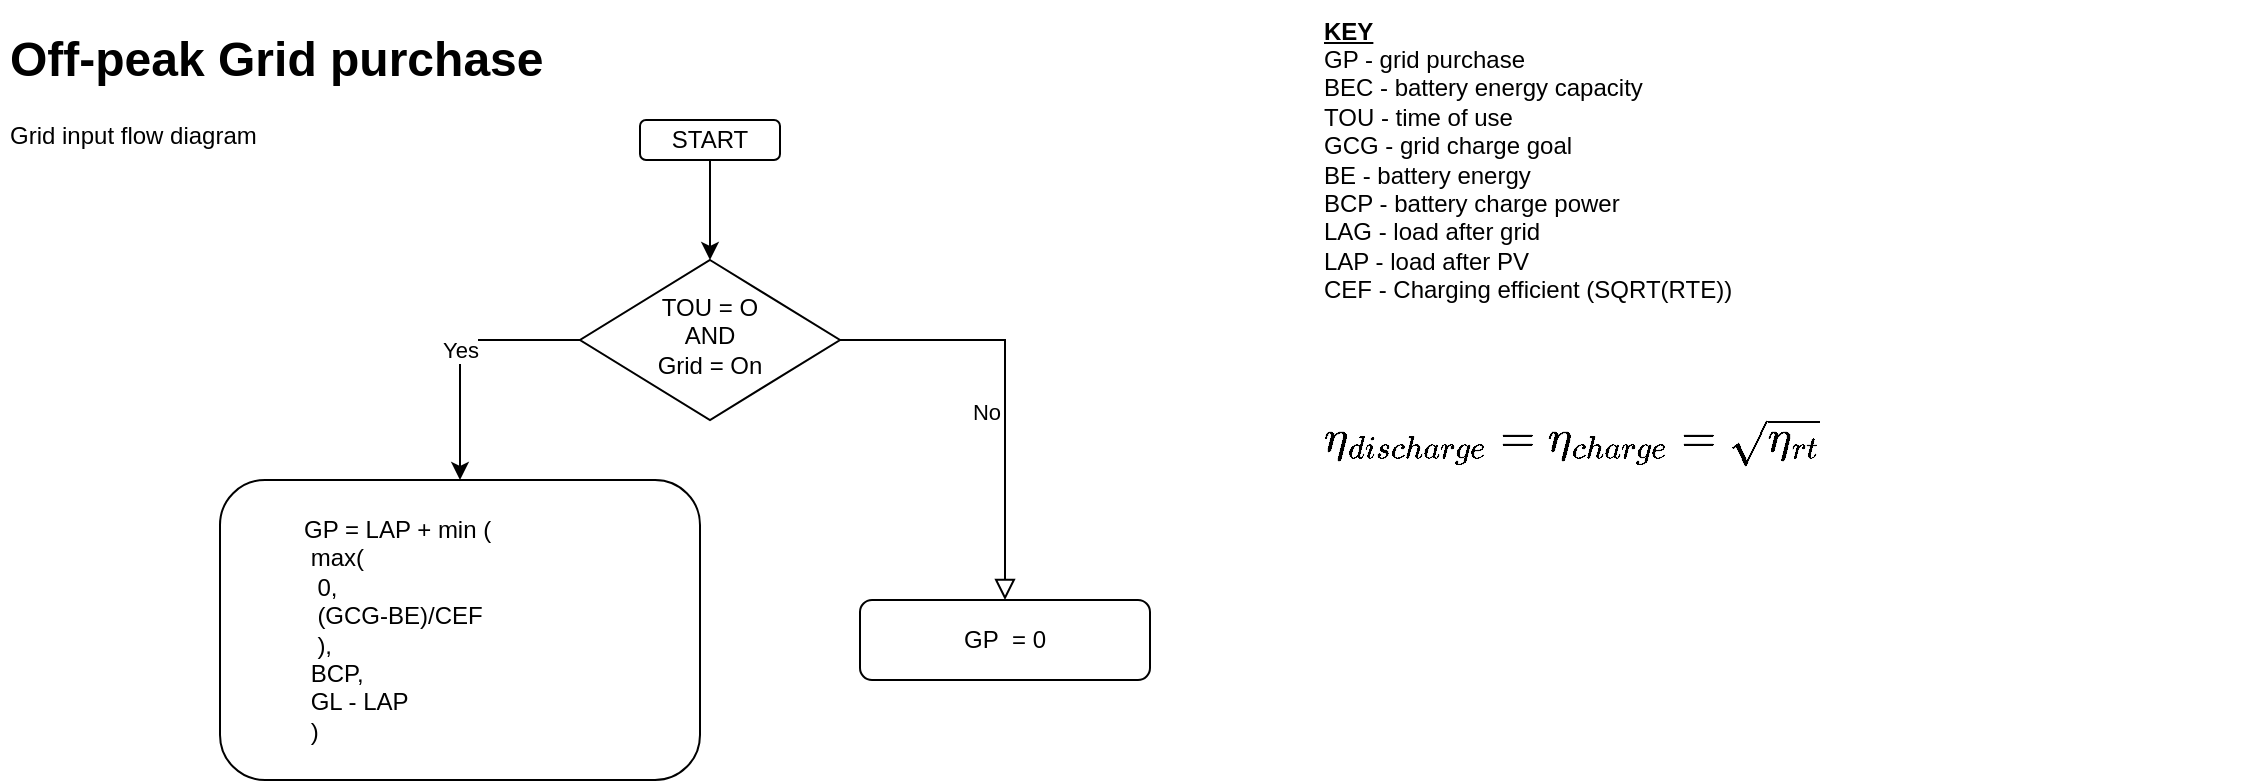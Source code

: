<mxfile version="20.2.6" type="github" pages="7">
  <diagram id="C5RBs43oDa-KdzZeNtuy" name="offpeak_gridPurchase">
    <mxGraphModel dx="1360" dy="806" grid="1" gridSize="10" guides="1" tooltips="1" connect="1" arrows="1" fold="1" page="1" pageScale="1" pageWidth="1169" pageHeight="827" math="1" shadow="0">
      <root>
        <mxCell id="WIyWlLk6GJQsqaUBKTNV-0" />
        <mxCell id="WIyWlLk6GJQsqaUBKTNV-1" parent="WIyWlLk6GJQsqaUBKTNV-0" />
        <mxCell id="WIyWlLk6GJQsqaUBKTNV-5" value="No" style="edgeStyle=orthogonalEdgeStyle;rounded=0;html=1;jettySize=auto;orthogonalLoop=1;fontSize=11;endArrow=block;endFill=0;endSize=8;strokeWidth=1;shadow=0;labelBackgroundColor=none;exitX=1;exitY=0.5;exitDx=0;exitDy=0;entryX=0.5;entryY=0;entryDx=0;entryDy=0;" parent="WIyWlLk6GJQsqaUBKTNV-1" source="WIyWlLk6GJQsqaUBKTNV-6" target="LK9ScgO5iGXmvuoJ-Ev6-28" edge="1">
          <mxGeometry x="0.111" y="-10" relative="1" as="geometry">
            <mxPoint as="offset" />
            <mxPoint x="533.51" y="170" as="targetPoint" />
            <mxPoint x="510" y="169.84" as="sourcePoint" />
          </mxGeometry>
        </mxCell>
        <mxCell id="eRAbAJcWqP0rll2F5tbS-0" value="Yes" style="edgeStyle=orthogonalEdgeStyle;rounded=0;orthogonalLoop=1;jettySize=auto;html=1;exitX=0;exitY=0.5;exitDx=0;exitDy=0;" parent="WIyWlLk6GJQsqaUBKTNV-1" source="WIyWlLk6GJQsqaUBKTNV-6" target="LK9ScgO5iGXmvuoJ-Ev6-41" edge="1">
          <mxGeometry relative="1" as="geometry" />
        </mxCell>
        <mxCell id="WIyWlLk6GJQsqaUBKTNV-6" value="TOU = O&lt;br&gt;AND&lt;br&gt;Grid = On" style="rhombus;whiteSpace=wrap;html=1;shadow=0;fontFamily=Helvetica;fontSize=12;align=center;strokeWidth=1;spacing=6;spacingTop=-4;" parent="WIyWlLk6GJQsqaUBKTNV-1" vertex="1">
          <mxGeometry x="310" y="130" width="130" height="80" as="geometry" />
        </mxCell>
        <mxCell id="a5YteR3ad3Xy2xklBdV1-1" value="" style="edgeStyle=orthogonalEdgeStyle;rounded=0;orthogonalLoop=1;jettySize=auto;html=1;" parent="WIyWlLk6GJQsqaUBKTNV-1" source="LK9ScgO5iGXmvuoJ-Ev6-27" edge="1">
          <mxGeometry relative="1" as="geometry">
            <mxPoint x="375" y="130" as="targetPoint" />
          </mxGeometry>
        </mxCell>
        <mxCell id="LK9ScgO5iGXmvuoJ-Ev6-27" value="START" style="rounded=1;whiteSpace=wrap;html=1;" parent="WIyWlLk6GJQsqaUBKTNV-1" vertex="1">
          <mxGeometry x="340" y="60" width="70" height="20" as="geometry" />
        </mxCell>
        <mxCell id="LK9ScgO5iGXmvuoJ-Ev6-28" value="GP&amp;nbsp; = 0" style="rounded=1;whiteSpace=wrap;html=1;" parent="WIyWlLk6GJQsqaUBKTNV-1" vertex="1">
          <mxGeometry x="450" y="300" width="145" height="40" as="geometry" />
        </mxCell>
        <mxCell id="LK9ScgO5iGXmvuoJ-Ev6-41" value="&lt;blockquote style=&quot;margin: 0 0 0 40px; border: none; padding: 0px;&quot;&gt;GP = LAP + min (&lt;div style=&quot;&quot;&gt;&lt;span style=&quot;background-color: initial;&quot;&gt;&lt;span style=&quot;white-space: pre;&quot;&gt; &lt;/span&gt;max(&lt;/span&gt;&lt;/div&gt;&lt;div style=&quot;&quot;&gt;&lt;span style=&quot;background-color: initial;&quot;&gt;&lt;span style=&quot;white-space: pre;&quot;&gt; &lt;/span&gt;&lt;span style=&quot;white-space: pre;&quot;&gt; &lt;/span&gt;0, &lt;/span&gt;&lt;/div&gt;&lt;div style=&quot;&quot;&gt;&lt;span style=&quot;background-color: initial;&quot;&gt;&lt;span style=&quot;white-space: pre;&quot;&gt; &lt;/span&gt;&lt;span style=&quot;white-space: pre;&quot;&gt; &lt;/span&gt;(GCG-BE)/CEF&lt;/span&gt;&lt;/div&gt;&lt;div style=&quot;&quot;&gt;&lt;span style=&quot;background-color: initial;&quot;&gt;&lt;span style=&quot;white-space: pre;&quot;&gt; &lt;span style=&quot;white-space: pre;&quot;&gt; &lt;/span&gt;&lt;/span&gt;),&lt;/span&gt;&lt;/div&gt;&lt;div style=&quot;&quot;&gt;&lt;span style=&quot;background-color: initial;&quot;&gt;&lt;span style=&quot;white-space: pre;&quot;&gt; &lt;/span&gt;BCP,&lt;/span&gt;&lt;/div&gt;&lt;div style=&quot;&quot;&gt;&lt;span style=&quot;background-color: initial;&quot;&gt;&lt;span style=&quot;white-space: pre;&quot;&gt; &lt;/span&gt;GL - LAP&lt;/span&gt;&lt;/div&gt;&lt;div style=&quot;&quot;&gt;&lt;span style=&quot;background-color: initial;&quot;&gt;&lt;span style=&quot;white-space: pre;&quot;&gt; &lt;/span&gt;)&lt;/span&gt;&lt;/div&gt;&lt;/blockquote&gt;" style="rounded=1;whiteSpace=wrap;html=1;align=left;" parent="WIyWlLk6GJQsqaUBKTNV-1" vertex="1">
          <mxGeometry x="130" y="240" width="240" height="150" as="geometry" />
        </mxCell>
        <mxCell id="LK9ScgO5iGXmvuoJ-Ev6-44" value="&lt;h1&gt;Off-peak Grid purchase&lt;/h1&gt;&lt;p&gt;Grid input flow diagram&lt;/p&gt;" style="text;html=1;strokeColor=none;fillColor=none;spacing=5;spacingTop=-20;whiteSpace=wrap;overflow=hidden;rounded=0;" parent="WIyWlLk6GJQsqaUBKTNV-1" vertex="1">
          <mxGeometry x="20" y="10" width="290" height="120" as="geometry" />
        </mxCell>
        <mxCell id="DT33G6ivc94r_WNNMRTe-1" value="&lt;b&gt;&lt;u&gt;KEY&lt;/u&gt;&lt;/b&gt;&lt;br&gt;GP - grid purchase&lt;br&gt;BEC - battery energy capacity&lt;br&gt;TOU - time of use&lt;br&gt;GCG - grid charge goal&lt;br&gt;BE - battery energy&amp;nbsp;&lt;br&gt;BCP - battery charge power&lt;br&gt;LAG - load after grid&lt;br&gt;LAP - load after PV&lt;br&gt;CEF - Charging efficient (&lt;span style=&quot;&quot;&gt;SQRT(RTE))&lt;/span&gt;" style="text;html=1;align=left;verticalAlign=middle;resizable=0;points=[];autosize=1;strokeColor=none;fillColor=none;" parent="WIyWlLk6GJQsqaUBKTNV-1" vertex="1">
          <mxGeometry x="680" width="230" height="160" as="geometry" />
        </mxCell>
        <mxCell id="Il3I6ZQCY1g0ZTRnsa9A-0" value="\(\eta_{discharge} = \eta_{charge} = \sqrt{\eta_{rt}}\)" style="text;html=1;align=left;verticalAlign=middle;resizable=0;points=[];autosize=1;strokeColor=none;fillColor=none;fontSize=19;" parent="WIyWlLk6GJQsqaUBKTNV-1" vertex="1">
          <mxGeometry x="680" y="200" width="460" height="40" as="geometry" />
        </mxCell>
      </root>
    </mxGraphModel>
  </diagram>
  <diagram name="s&amp;p_gridPurchase" id="lu-7U6GpQGHhP1ZGBrCz">
    <mxGraphModel dx="1360" dy="806" grid="1" gridSize="10" guides="1" tooltips="1" connect="1" arrows="1" fold="1" page="1" pageScale="1" pageWidth="1169" pageHeight="827" math="0" shadow="0">
      <root>
        <mxCell id="x3wX9vYNmzgQJr7Gk1Wa-0" />
        <mxCell id="x3wX9vYNmzgQJr7Gk1Wa-1" parent="x3wX9vYNmzgQJr7Gk1Wa-0" />
        <mxCell id="x3wX9vYNmzgQJr7Gk1Wa-3" value="No" style="edgeStyle=orthogonalEdgeStyle;rounded=0;html=1;jettySize=auto;orthogonalLoop=1;fontSize=11;endArrow=block;endFill=0;endSize=8;strokeWidth=1;shadow=0;labelBackgroundColor=none;exitX=1;exitY=0.5;exitDx=0;exitDy=0;entryX=0.5;entryY=0;entryDx=0;entryDy=0;" parent="x3wX9vYNmzgQJr7Gk1Wa-1" source="x3wX9vYNmzgQJr7Gk1Wa-4" target="x3wX9vYNmzgQJr7Gk1Wa-9" edge="1">
          <mxGeometry x="0.111" y="-10" relative="1" as="geometry">
            <mxPoint as="offset" />
            <mxPoint x="520" y="250" as="targetPoint" />
            <mxPoint x="510" y="249.84" as="sourcePoint" />
          </mxGeometry>
        </mxCell>
        <mxCell id="8cSevvx9AT7PZPWBl2H_-0" value="Yes" style="edgeStyle=orthogonalEdgeStyle;rounded=0;orthogonalLoop=1;jettySize=auto;html=1;entryX=0.5;entryY=0;entryDx=0;entryDy=0;exitX=0;exitY=0.5;exitDx=0;exitDy=0;" edge="1" parent="x3wX9vYNmzgQJr7Gk1Wa-1" source="x3wX9vYNmzgQJr7Gk1Wa-4" target="x3wX9vYNmzgQJr7Gk1Wa-12">
          <mxGeometry relative="1" as="geometry">
            <mxPoint x="245" y="260" as="targetPoint" />
          </mxGeometry>
        </mxCell>
        <mxCell id="x3wX9vYNmzgQJr7Gk1Wa-4" value="(TOU = &quot;S&quot; OR TOU = &quot;P&quot;)&lt;br&gt;AND&lt;br&gt;Grid = On" style="rhombus;whiteSpace=wrap;html=1;shadow=0;fontFamily=Helvetica;fontSize=12;align=center;strokeWidth=1;spacing=6;spacingTop=-4;" parent="x3wX9vYNmzgQJr7Gk1Wa-1" vertex="1">
          <mxGeometry x="300" y="140" width="220" height="130" as="geometry" />
        </mxCell>
        <mxCell id="x3wX9vYNmzgQJr7Gk1Wa-7" value="" style="edgeStyle=orthogonalEdgeStyle;rounded=0;orthogonalLoop=1;jettySize=auto;html=1;entryX=0.5;entryY=0;entryDx=0;entryDy=0;" parent="x3wX9vYNmzgQJr7Gk1Wa-1" source="x3wX9vYNmzgQJr7Gk1Wa-8" edge="1" target="x3wX9vYNmzgQJr7Gk1Wa-4">
          <mxGeometry relative="1" as="geometry">
            <mxPoint x="375" y="130" as="targetPoint" />
          </mxGeometry>
        </mxCell>
        <mxCell id="x3wX9vYNmzgQJr7Gk1Wa-8" value="START" style="rounded=1;whiteSpace=wrap;html=1;" parent="x3wX9vYNmzgQJr7Gk1Wa-1" vertex="1">
          <mxGeometry x="375" y="70" width="70" height="20" as="geometry" />
        </mxCell>
        <mxCell id="x3wX9vYNmzgQJr7Gk1Wa-9" value="GP&amp;nbsp; = 0" style="rounded=1;whiteSpace=wrap;html=1;" parent="x3wX9vYNmzgQJr7Gk1Wa-1" vertex="1">
          <mxGeometry x="520" y="270" width="85" height="40" as="geometry" />
        </mxCell>
        <mxCell id="x3wX9vYNmzgQJr7Gk1Wa-12" value="GP = min (LAB, GL)" style="rounded=1;whiteSpace=wrap;html=1;" parent="x3wX9vYNmzgQJr7Gk1Wa-1" vertex="1">
          <mxGeometry x="150" y="280" width="190" height="30" as="geometry" />
        </mxCell>
        <mxCell id="x3wX9vYNmzgQJr7Gk1Wa-13" value="&lt;h1&gt;Standard and peak grid purchase&lt;/h1&gt;&lt;p&gt;Grid input flow diagram&lt;/p&gt;" style="text;html=1;strokeColor=none;fillColor=none;spacing=5;spacingTop=-20;whiteSpace=wrap;overflow=hidden;rounded=0;" parent="x3wX9vYNmzgQJr7Gk1Wa-1" vertex="1">
          <mxGeometry x="20" y="10" width="300" height="120" as="geometry" />
        </mxCell>
        <mxCell id="x3wX9vYNmzgQJr7Gk1Wa-14" value="&lt;b&gt;&lt;u&gt;KEY&lt;/u&gt;&lt;/b&gt;&lt;br&gt;GP - grid purchase&lt;br&gt;BEC - battery energy capacity&lt;br&gt;TOU - time of use&lt;br&gt;GCG - grid charge goal&lt;br&gt;BE - battery energy&amp;nbsp;&lt;br&gt;BCP - battery charge power&lt;br&gt;LAG - load after grid&lt;br&gt;LAP - load after PV&lt;br&gt;LAB - Load after BESS&lt;br&gt;GL - Grid limit" style="text;html=1;align=left;verticalAlign=middle;resizable=0;points=[];autosize=1;strokeColor=none;fillColor=none;" parent="x3wX9vYNmzgQJr7Gk1Wa-1" vertex="1">
          <mxGeometry x="690" y="40" width="180" height="170" as="geometry" />
        </mxCell>
      </root>
    </mxGraphModel>
  </diagram>
  <diagram name="bessCharge" id="-_yp-hsYx3pz8FFsyMSn">
    <mxGraphModel dx="1360" dy="806" grid="1" gridSize="10" guides="1" tooltips="1" connect="1" arrows="1" fold="1" page="1" pageScale="1" pageWidth="1169" pageHeight="827" background="none" math="1" shadow="0">
      <root>
        <mxCell id="6cl_TD3AmLUB1-cgZ15C-0" />
        <mxCell id="6cl_TD3AmLUB1-cgZ15C-1" parent="6cl_TD3AmLUB1-cgZ15C-0" />
        <mxCell id="g0z7IhD7ouymIrGThYdU-17" value="" style="rounded=1;whiteSpace=wrap;html=1;dashed=1;fillColor=none;arcSize=31;strokeColor=#d6b656;strokeWidth=3;" parent="6cl_TD3AmLUB1-cgZ15C-1" vertex="1">
          <mxGeometry x="640" y="210" width="277.5" height="170" as="geometry" />
        </mxCell>
        <mxCell id="g0z7IhD7ouymIrGThYdU-6" value="" style="rounded=1;whiteSpace=wrap;html=1;dashed=1;fillColor=none;arcSize=31;strokeColor=#6c8ebf;strokeWidth=3;" parent="6cl_TD3AmLUB1-cgZ15C-1" vertex="1">
          <mxGeometry x="30" y="460" width="350" height="140" as="geometry" />
        </mxCell>
        <mxCell id="g0z7IhD7ouymIrGThYdU-1" value="" style="rounded=1;whiteSpace=wrap;html=1;dashed=1;fillColor=none;arcSize=31;strokeColor=#82b366;strokeWidth=3;" parent="6cl_TD3AmLUB1-cgZ15C-1" vertex="1">
          <mxGeometry x="433.74" y="500" width="380" height="200" as="geometry" />
        </mxCell>
        <mxCell id="6cl_TD3AmLUB1-cgZ15C-4" value="No" style="edgeStyle=orthogonalEdgeStyle;rounded=0;html=1;jettySize=auto;orthogonalLoop=1;fontSize=11;endArrow=block;endFill=0;endSize=8;strokeWidth=1;shadow=0;labelBackgroundColor=none;exitX=1;exitY=0.5;exitDx=0;exitDy=0;verticalAlign=middle;" parent="6cl_TD3AmLUB1-cgZ15C-1" source="6cl_TD3AmLUB1-cgZ15C-5" target="g0z7IhD7ouymIrGThYdU-8" edge="1">
          <mxGeometry x="0.515" y="-17" relative="1" as="geometry">
            <mxPoint as="offset" />
            <mxPoint x="587.5" y="390" as="targetPoint" />
            <mxPoint x="602.5" y="239.84" as="sourcePoint" />
          </mxGeometry>
        </mxCell>
        <mxCell id="g0z7IhD7ouymIrGThYdU-14" value="Yes" style="edgeStyle=orthogonalEdgeStyle;rounded=0;orthogonalLoop=1;jettySize=auto;html=1;exitX=0;exitY=0.5;exitDx=0;exitDy=0;" parent="6cl_TD3AmLUB1-cgZ15C-1" source="6cl_TD3AmLUB1-cgZ15C-5" target="qtNIPX7f-IYSsjuETtx7-0" edge="1">
          <mxGeometry relative="1" as="geometry" />
        </mxCell>
        <mxCell id="6cl_TD3AmLUB1-cgZ15C-5" value="Genset = &quot;On&quot;&lt;br&gt;AND&lt;br&gt;(SOC &amp;lt; SOC&lt;sub&gt;&lt;font style=&quot;font-size: 12px;&quot;&gt;min&lt;br&gt;OR&lt;br&gt;SOC = 0)&lt;/font&gt;&lt;/sub&gt;" style="rhombus;whiteSpace=wrap;html=1;shadow=0;fontFamily=Helvetica;fontSize=12;align=center;strokeWidth=1;spacing=6;spacingTop=-4;verticalAlign=middle;rounded=0;" parent="6cl_TD3AmLUB1-cgZ15C-1" vertex="1">
          <mxGeometry x="300" y="240" width="232.5" height="140" as="geometry" />
        </mxCell>
        <mxCell id="FhyjPaBEsX8r4Yeg3IF2-32" style="edgeStyle=orthogonalEdgeStyle;rounded=0;orthogonalLoop=1;jettySize=auto;html=1;entryX=0.5;entryY=0;entryDx=0;entryDy=0;endArrow=block;endFill=0;startSize=6;endSize=8;" parent="6cl_TD3AmLUB1-cgZ15C-1" source="6cl_TD3AmLUB1-cgZ15C-8" target="FhyjPaBEsX8r4Yeg3IF2-31" edge="1">
          <mxGeometry relative="1" as="geometry" />
        </mxCell>
        <mxCell id="6cl_TD3AmLUB1-cgZ15C-8" value="START" style="rounded=0;whiteSpace=wrap;html=1;verticalAlign=middle;" parent="6cl_TD3AmLUB1-cgZ15C-1" vertex="1">
          <mxGeometry x="532.51" y="10" width="70" height="20" as="geometry" />
        </mxCell>
        <mxCell id="6cl_TD3AmLUB1-cgZ15C-13" value="&lt;h1&gt;&lt;span style=&quot;background-color: initial;&quot;&gt;Battery charge&amp;nbsp;&lt;/span&gt;&lt;/h1&gt;&lt;h1&gt;&lt;span style=&quot;background-color: initial; font-size: 12px; font-weight: normal;&quot;&gt;Flow diagram for battery charge&lt;/span&gt;&lt;br&gt;&lt;/h1&gt;" style="text;html=1;strokeColor=none;fillColor=none;spacing=5;spacingTop=-20;whiteSpace=wrap;overflow=hidden;rounded=0;" parent="6cl_TD3AmLUB1-cgZ15C-1" vertex="1">
          <mxGeometry x="20" y="10" width="230" height="80" as="geometry" />
        </mxCell>
        <mxCell id="6cl_TD3AmLUB1-cgZ15C-14" value="&lt;b&gt;&lt;u&gt;KEY&lt;/u&gt;&lt;/b&gt;&lt;br&gt;GP - grid purchase&lt;br&gt;BEC - battery energy capacity&lt;br&gt;TOU - time of use&lt;br&gt;GCG - grid charge goal&lt;br&gt;BEL - battery energy level&amp;nbsp;&lt;br&gt;BCP - battery charge power&lt;br&gt;LAG - load after grid&lt;br&gt;LAP - load after PVE&lt;br&gt;BC = Battery charge&lt;br&gt;GC - Genset capacity&lt;br&gt;PV - PV input&lt;br&gt;EPV - excess pv&lt;br&gt;SOC - BESS state of charge&amp;nbsp;&lt;br&gt;GL - Grid limit&lt;br&gt;CEF - Charging efficiency&lt;br&gt;DEF - discharging efficiency&lt;br&gt;LBG - Load before gen" style="text;html=1;align=left;verticalAlign=middle;resizable=0;points=[];autosize=1;strokeColor=none;fillColor=none;rounded=0;" parent="6cl_TD3AmLUB1-cgZ15C-1" vertex="1">
          <mxGeometry x="970" y="30" width="180" height="270" as="geometry" />
        </mxCell>
        <mxCell id="FhyjPaBEsX8r4Yeg3IF2-35" value="No" style="edgeStyle=orthogonalEdgeStyle;rounded=0;orthogonalLoop=1;jettySize=auto;html=1;endArrow=block;endFill=0;startSize=6;endSize=8;exitX=0;exitY=0.5;exitDx=0;exitDy=0;" parent="6cl_TD3AmLUB1-cgZ15C-1" source="FhyjPaBEsX8r4Yeg3IF2-31" target="6cl_TD3AmLUB1-cgZ15C-5" edge="1">
          <mxGeometry x="0.347" relative="1" as="geometry">
            <mxPoint as="offset" />
          </mxGeometry>
        </mxCell>
        <mxCell id="FhyjPaBEsX8r4Yeg3IF2-37" value="Yes" style="edgeStyle=orthogonalEdgeStyle;rounded=0;orthogonalLoop=1;jettySize=auto;html=1;endArrow=block;endFill=0;startSize=6;endSize=8;entryX=0.5;entryY=0;entryDx=0;entryDy=0;exitX=1;exitY=0.5;exitDx=0;exitDy=0;" parent="6cl_TD3AmLUB1-cgZ15C-1" source="FhyjPaBEsX8r4Yeg3IF2-31" target="g0z7IhD7ouymIrGThYdU-17" edge="1">
          <mxGeometry relative="1" as="geometry">
            <mxPoint x="720" y="130" as="targetPoint" />
          </mxGeometry>
        </mxCell>
        <mxCell id="FhyjPaBEsX8r4Yeg3IF2-31" value="TOU = &quot;O&quot; &lt;br&gt;AND &lt;br&gt;BEL &amp;lt; GCG&lt;br&gt;AND&lt;br&gt;Grid = On&lt;br&gt;AND&lt;br&gt;&lt;font color=&quot;#ff6666&quot;&gt;soc &amp;gt; trigger&lt;/font&gt;" style="rhombus;whiteSpace=wrap;html=1;shadow=0;fontFamily=Helvetica;fontSize=12;align=center;strokeWidth=1;spacing=6;spacingTop=-4;verticalAlign=middle;rounded=0;" parent="6cl_TD3AmLUB1-cgZ15C-1" vertex="1">
          <mxGeometry x="474.37" y="60" width="195.63" height="170" as="geometry" />
        </mxCell>
        <mxCell id="B69l18TPprIttJ-5V3IQ-0" value="BC = max(&lt;br&gt;&lt;span style=&quot;white-space: pre;&quot;&gt; &lt;/span&gt;0, &lt;br&gt;&lt;div style=&quot;&quot;&gt;&lt;span style=&quot;background-color: initial;&quot;&gt;&lt;span style=&quot;white-space: pre;&quot;&gt; &lt;/span&gt;min(BCP, EPV),&lt;/span&gt;&lt;/div&gt;&lt;span style=&quot;white-space: pre;&quot;&gt; &lt;/span&gt;min(BCP, (GCG - BEL)/CEF, GL - LAP)&lt;br&gt;)" style="rounded=1;whiteSpace=wrap;html=1;shadow=0;strokeWidth=1;spacing=6;spacingTop=-4;fillColor=#f8cecc;strokeColor=#b85450;glass=0;align=left;" parent="6cl_TD3AmLUB1-cgZ15C-1" vertex="1">
          <mxGeometry x="672.5" y="230" width="227.5" height="100" as="geometry" />
        </mxCell>
        <mxCell id="qtNIPX7f-IYSsjuETtx7-0" value="BC = max(&lt;br&gt;0,&lt;br&gt;min(GC - LBG, BCP)&lt;br&gt;&lt;div style=&quot;&quot;&gt;&lt;span style=&quot;background-color: initial;&quot;&gt;)&lt;/span&gt;&lt;/div&gt;" style="rounded=1;whiteSpace=wrap;html=1;verticalAlign=middle;fillColor=#d5e8d4;strokeColor=#82b366;glass=0;align=left;" parent="6cl_TD3AmLUB1-cgZ15C-1" vertex="1">
          <mxGeometry x="180" y="480" width="190" height="80" as="geometry" />
        </mxCell>
        <mxCell id="g0z7IhD7ouymIrGThYdU-4" value="PV Charge" style="text;html=1;strokeColor=#82b366;fillColor=#d5e8d4;align=center;verticalAlign=middle;whiteSpace=wrap;rounded=1;arcSize=50;" parent="6cl_TD3AmLUB1-cgZ15C-1" vertex="1">
          <mxGeometry x="702.5" y="650" width="92.51" height="30" as="geometry" />
        </mxCell>
        <mxCell id="g0z7IhD7ouymIrGThYdU-7" value="Genset charge" style="text;html=1;strokeColor=#6c8ebf;fillColor=#dae8fc;align=center;verticalAlign=middle;whiteSpace=wrap;rounded=1;arcSize=50;" parent="6cl_TD3AmLUB1-cgZ15C-1" vertex="1">
          <mxGeometry x="52.5" y="557" width="110" height="30" as="geometry" />
        </mxCell>
        <mxCell id="g0z7IhD7ouymIrGThYdU-8" value="BC = min(&lt;br&gt;BCP, &lt;br&gt;(BEC - BEL)/CEF, &lt;br&gt;EPV&lt;br&gt;)" style="rounded=1;whiteSpace=wrap;html=1;shadow=0;strokeWidth=1;spacing=6;spacingTop=-4;fillColor=#e1d5e7;strokeColor=#9673a6;align=left;" parent="6cl_TD3AmLUB1-cgZ15C-1" vertex="1">
          <mxGeometry x="479.38" y="557" width="212.52" height="83" as="geometry" />
        </mxCell>
        <mxCell id="g0z7IhD7ouymIrGThYdU-18" value="Grid charge" style="text;html=1;strokeColor=#d6b656;fillColor=#fff2cc;align=center;verticalAlign=middle;whiteSpace=wrap;rounded=1;arcSize=50;" parent="6cl_TD3AmLUB1-cgZ15C-1" vertex="1">
          <mxGeometry x="772.5" y="340" width="120" height="30" as="geometry" />
        </mxCell>
        <mxCell id="hqxDWIA4O4p0LkHxTcnM-0" value="\(\eta_{discharge} = \eta_{charge} = \sqrt{\eta_{rt}}\)" style="text;html=1;align=left;verticalAlign=middle;resizable=0;points=[];autosize=1;strokeColor=none;fillColor=none;fontSize=19;" parent="6cl_TD3AmLUB1-cgZ15C-1" vertex="1">
          <mxGeometry x="20" y="700" width="460" height="40" as="geometry" />
        </mxCell>
        <mxCell id="hqxDWIA4O4p0LkHxTcnM-1" value="$$ BEL_{i+1} = BEL_i + charge \cdot \sqrt{\eta_{rt}} - \frac{discharge}{\sqrt{\eta_{rt}}} $$" style="text;html=1;align=left;verticalAlign=middle;resizable=0;points=[];autosize=1;strokeColor=none;fillColor=none;fontSize=14;" parent="6cl_TD3AmLUB1-cgZ15C-1" vertex="1">
          <mxGeometry x="20" y="756" width="570" height="30" as="geometry" />
        </mxCell>
      </root>
    </mxGraphModel>
  </diagram>
  <diagram name="bessDischarge" id="q7cStsHBVhpRV0pZvIqo">
    <mxGraphModel dx="1360" dy="806" grid="1" gridSize="10" guides="1" tooltips="1" connect="1" arrows="1" fold="1" page="1" pageScale="1" pageWidth="1169" pageHeight="827" background="none" math="1" shadow="0">
      <root>
        <mxCell id="csG7UgbEqWCRexEKj5_T-0" />
        <mxCell id="csG7UgbEqWCRexEKj5_T-1" parent="csG7UgbEqWCRexEKj5_T-0" />
        <mxCell id="27d9CEADMNGU8r7h79jH-2" value="" style="rounded=1;whiteSpace=wrap;html=1;fontSize=14;fillColor=none;dashed=1;strokeWidth=3;" parent="csG7UgbEqWCRexEKj5_T-1" vertex="1">
          <mxGeometry x="50" y="300" width="460" height="260" as="geometry" />
        </mxCell>
        <mxCell id="zqP5TKmobI9pTjwGdJMn-0" style="edgeStyle=orthogonalEdgeStyle;rounded=0;orthogonalLoop=1;jettySize=auto;html=1;exitX=0;exitY=0.5;exitDx=0;exitDy=0;entryX=0.5;entryY=0;entryDx=0;entryDy=0;" parent="csG7UgbEqWCRexEKj5_T-1" source="csG7UgbEqWCRexEKj5_T-4" target="csG7UgbEqWCRexEKj5_T-8" edge="1">
          <mxGeometry relative="1" as="geometry" />
        </mxCell>
        <mxCell id="zqP5TKmobI9pTjwGdJMn-1" value="Yes" style="edgeLabel;html=1;align=center;verticalAlign=middle;resizable=0;points=[];" parent="zqP5TKmobI9pTjwGdJMn-0" vertex="1" connectable="0">
          <mxGeometry x="-0.104" relative="1" as="geometry">
            <mxPoint x="1" as="offset" />
          </mxGeometry>
        </mxCell>
        <mxCell id="N84pFdixtCfQV_1btkXN-3" value="No" style="edgeStyle=orthogonalEdgeStyle;rounded=0;orthogonalLoop=1;jettySize=auto;html=1;entryX=0.5;entryY=0;entryDx=0;entryDy=0;exitX=1;exitY=0.5;exitDx=0;exitDy=0;" parent="csG7UgbEqWCRexEKj5_T-1" source="csG7UgbEqWCRexEKj5_T-4" edge="1">
          <mxGeometry x="0.22" relative="1" as="geometry">
            <mxPoint x="665" y="340" as="targetPoint" />
            <mxPoint y="1" as="offset" />
          </mxGeometry>
        </mxCell>
        <mxCell id="csG7UgbEqWCRexEKj5_T-4" value="Genset = &quot;On&quot;" style="rhombus;whiteSpace=wrap;html=1;shadow=0;fontFamily=Helvetica;fontSize=12;align=center;strokeWidth=1;spacing=6;spacingTop=-4;verticalAlign=middle;rounded=0;" parent="csG7UgbEqWCRexEKj5_T-1" vertex="1">
          <mxGeometry x="502.5" y="230" width="130" height="80" as="geometry" />
        </mxCell>
        <mxCell id="N84pFdixtCfQV_1btkXN-0" value="No" style="edgeStyle=orthogonalEdgeStyle;rounded=0;orthogonalLoop=1;jettySize=auto;html=1;" parent="csG7UgbEqWCRexEKj5_T-1" source="csG7UgbEqWCRexEKj5_T-8" target="csG7UgbEqWCRexEKj5_T-23" edge="1">
          <mxGeometry relative="1" as="geometry" />
        </mxCell>
        <mxCell id="csG7UgbEqWCRexEKj5_T-8" value="&lt;font style=&quot;font-size: 12px;&quot;&gt;SOC &amp;gt; SOC&lt;/font&gt;&lt;sub style=&quot;&quot;&gt;&lt;font style=&quot;font-size: 12px;&quot;&gt;min&lt;/font&gt;&lt;br&gt;&lt;/sub&gt;" style="rhombus;whiteSpace=wrap;html=1;verticalAlign=middle;rounded=0;" parent="csG7UgbEqWCRexEKj5_T-1" vertex="1">
          <mxGeometry x="332.5" y="320" width="170" height="70" as="geometry" />
        </mxCell>
        <mxCell id="csG7UgbEqWCRexEKj5_T-9" style="edgeStyle=orthogonalEdgeStyle;rounded=0;orthogonalLoop=1;jettySize=auto;html=1;entryX=0.5;entryY=0;entryDx=0;entryDy=0;endArrow=block;endFill=0;startSize=6;endSize=8;" parent="csG7UgbEqWCRexEKj5_T-1" source="csG7UgbEqWCRexEKj5_T-10" target="csG7UgbEqWCRexEKj5_T-4" edge="1">
          <mxGeometry relative="1" as="geometry">
            <mxPoint x="567.505" y="210" as="targetPoint" />
          </mxGeometry>
        </mxCell>
        <mxCell id="csG7UgbEqWCRexEKj5_T-10" value="START" style="rounded=0;whiteSpace=wrap;html=1;verticalAlign=middle;" parent="csG7UgbEqWCRexEKj5_T-1" vertex="1">
          <mxGeometry x="532.51" y="160" width="70" height="20" as="geometry" />
        </mxCell>
        <mxCell id="csG7UgbEqWCRexEKj5_T-11" value="BD = min(LAG, BDP, BEL*\(\eta_{discharge}\))" style="rounded=1;whiteSpace=wrap;html=1;verticalAlign=middle;fillColor=#d5e8d4;strokeColor=#82b366;fontSize=14;" parent="csG7UgbEqWCRexEKj5_T-1" vertex="1">
          <mxGeometry x="70" y="410" width="290" height="30" as="geometry" />
        </mxCell>
        <mxCell id="csG7UgbEqWCRexEKj5_T-12" value="&lt;h1&gt;&lt;span style=&quot;background-color: initial;&quot;&gt;Battery discharge&amp;nbsp;&lt;/span&gt;&lt;/h1&gt;&lt;h1&gt;&lt;span style=&quot;background-color: initial; font-size: 12px; font-weight: normal;&quot;&gt;Flow diagram for battery discharge&lt;/span&gt;&lt;br&gt;&lt;/h1&gt;" style="text;html=1;strokeColor=none;fillColor=none;spacing=5;spacingTop=-20;whiteSpace=wrap;overflow=hidden;rounded=0;" parent="csG7UgbEqWCRexEKj5_T-1" vertex="1">
          <mxGeometry x="20" y="10" width="230" height="80" as="geometry" />
        </mxCell>
        <mxCell id="csG7UgbEqWCRexEKj5_T-13" value="&lt;b&gt;&lt;u&gt;KEY&lt;/u&gt;&lt;/b&gt;&lt;br&gt;GP - grid purchase&lt;br&gt;BEC - battery energy capacity&lt;br&gt;TOU - time of use&lt;br&gt;GCG - grid charge goal&lt;br&gt;BEL - battery energy level&amp;nbsp;&lt;br&gt;BCP - battery charge power&lt;br&gt;LAG - load after grid&lt;br&gt;LAP - load after PVE&lt;br&gt;BC - Battery charge&lt;br&gt;BDP - BESS discharge power&amp;nbsp;&lt;br&gt;PV - PV input&lt;br&gt;EPV - excess pv&lt;br&gt;BD - BESS discharge" style="text;html=1;align=left;verticalAlign=middle;resizable=0;points=[];autosize=1;strokeColor=none;fillColor=none;rounded=0;" parent="csG7UgbEqWCRexEKj5_T-1" vertex="1">
          <mxGeometry x="990" y="10" width="160" height="200" as="geometry" />
        </mxCell>
        <mxCell id="csG7UgbEqWCRexEKj5_T-17" value="Yes" style="edgeStyle=orthogonalEdgeStyle;rounded=0;orthogonalLoop=1;jettySize=auto;html=1;endArrow=block;endFill=0;startSize=6;endSize=8;" parent="csG7UgbEqWCRexEKj5_T-1" edge="1">
          <mxGeometry relative="1" as="geometry">
            <mxPoint x="567.5" y="370" as="sourcePoint" />
          </mxGeometry>
        </mxCell>
        <mxCell id="csG7UgbEqWCRexEKj5_T-21" value="Yes" style="edgeStyle=orthogonalEdgeStyle;rounded=0;orthogonalLoop=1;jettySize=auto;html=1;endArrow=block;endFill=0;startSize=6;endSize=8;entryX=0.5;entryY=0;entryDx=0;entryDy=0;verticalAlign=middle;" parent="csG7UgbEqWCRexEKj5_T-1" edge="1">
          <mxGeometry x="0.6" y="25" relative="1" as="geometry">
            <mxPoint x="365" y="530" as="targetPoint" />
            <mxPoint as="offset" />
          </mxGeometry>
        </mxCell>
        <mxCell id="csG7UgbEqWCRexEKj5_T-23" value="BD = 0" style="rounded=1;whiteSpace=wrap;html=1;shadow=0;strokeWidth=1;spacing=6;spacingTop=-4;verticalAlign=middle;fillColor=#fad7ac;strokeColor=#b46504;" parent="csG7UgbEqWCRexEKj5_T-1" vertex="1">
          <mxGeometry x="372.5" y="440" width="90" height="40" as="geometry" />
        </mxCell>
        <mxCell id="RdQRuAQitY5cpcWzpHFS-0" value="Yes" style="edgeStyle=orthogonalEdgeStyle;rounded=0;orthogonalLoop=1;jettySize=auto;html=1;exitX=0;exitY=0.5;exitDx=0;exitDy=0;entryX=0.5;entryY=0;entryDx=0;entryDy=0;" parent="csG7UgbEqWCRexEKj5_T-1" source="csG7UgbEqWCRexEKj5_T-8" target="csG7UgbEqWCRexEKj5_T-11" edge="1">
          <mxGeometry relative="1" as="geometry" />
        </mxCell>
        <mxCell id="27d9CEADMNGU8r7h79jH-0" value="BD = min(LAG, BDP, BEL*\(\eta_{discharge}\))" style="rounded=1;whiteSpace=wrap;html=1;verticalAlign=middle;fillColor=#d5e8d4;strokeColor=#82b366;fontSize=14;" parent="csG7UgbEqWCRexEKj5_T-1" vertex="1">
          <mxGeometry x="530" y="340" width="290" height="30" as="geometry" />
        </mxCell>
        <mxCell id="27d9CEADMNGU8r7h79jH-1" value="\(\eta_{discharge} = \eta_{charge} = \sqrt{\eta_{rt}}\)" style="text;html=1;align=center;verticalAlign=middle;resizable=0;points=[];autosize=1;strokeColor=none;fillColor=none;fontSize=19;" parent="csG7UgbEqWCRexEKj5_T-1" vertex="1">
          <mxGeometry x="585" y="460" width="460" height="40" as="geometry" />
        </mxCell>
        <mxCell id="27d9CEADMNGU8r7h79jH-3" value="Genset is available. If charge state is healthy, battery will discharge." style="text;html=1;align=center;verticalAlign=middle;resizable=0;points=[];autosize=1;strokeColor=none;fillColor=none;fontSize=14;" parent="csG7UgbEqWCRexEKj5_T-1" vertex="1">
          <mxGeometry x="60" y="520" width="440" height="30" as="geometry" />
        </mxCell>
        <mxCell id="G9tuIaZHgIYdK8gMg8mX-1" value="MIN(cap+charge-discharge,bessSize))" style="text;whiteSpace=wrap;html=1;fontSize=14;" parent="csG7UgbEqWCRexEKj5_T-1" vertex="1">
          <mxGeometry x="800" y="630" width="270" height="40" as="geometry" />
        </mxCell>
        <mxCell id="G9tuIaZHgIYdK8gMg8mX-2" value="&lt;pre style=&quot;margin-top: 0px; margin-bottom: calc(var(--s-prose-spacing) + 0.4em); padding: var(--su12); border: 0px; font-variant-numeric: inherit; font-variant-east-asian: inherit; font-stretch: inherit; line-height: var(--lh-md); font-family: var(--ff-mono); vertical-align: baseline; box-sizing: inherit; width: auto; max-height: 600px; overflow: auto; background-color: var(--highlight-bg); border-radius: var(--br-md); color: var(--highlight-color); overflow-wrap: normal; text-align: left;&quot; class=&quot;lang-tex s-code-block&quot;&gt;&lt;br&gt;&lt;/pre&gt;" style="text;html=1;align=center;verticalAlign=middle;resizable=0;points=[];autosize=1;strokeColor=none;fillColor=none;fontSize=14;" parent="csG7UgbEqWCRexEKj5_T-1" vertex="1">
          <mxGeometry x="430" y="665" width="20" height="30" as="geometry" />
        </mxCell>
        <mxCell id="G9tuIaZHgIYdK8gMg8mX-5" value="$$ BEL_{i+1} = BEL_i + charge \cdot \sqrt{\eta_{rt}} - \frac{discharge}{\sqrt{\eta_{rt}}} $$" style="text;html=1;align=center;verticalAlign=middle;resizable=0;points=[];autosize=1;strokeColor=none;fillColor=none;fontSize=14;" parent="csG7UgbEqWCRexEKj5_T-1" vertex="1">
          <mxGeometry x="570" y="510" width="570" height="30" as="geometry" />
        </mxCell>
      </root>
    </mxGraphModel>
  </diagram>
  <diagram name="Genset input" id="ADu4YIq96FO81b4vE5pM">
    <mxGraphModel dx="1360" dy="806" grid="1" gridSize="10" guides="1" tooltips="1" connect="1" arrows="1" fold="1" page="1" pageScale="1" pageWidth="1169" pageHeight="827" background="none" math="1" shadow="0">
      <root>
        <mxCell id="BDtJ3RGO4c8hAKTm2JQ3-0" />
        <mxCell id="BDtJ3RGO4c8hAKTm2JQ3-1" parent="BDtJ3RGO4c8hAKTm2JQ3-0" />
        <mxCell id="BDtJ3RGO4c8hAKTm2JQ3-3" style="edgeStyle=orthogonalEdgeStyle;rounded=0;orthogonalLoop=1;jettySize=auto;html=1;exitX=0;exitY=0.5;exitDx=0;exitDy=0;" edge="1" parent="BDtJ3RGO4c8hAKTm2JQ3-1" source="BDtJ3RGO4c8hAKTm2JQ3-6" target="BDtJ3RGO4c8hAKTm2JQ3-11">
          <mxGeometry relative="1" as="geometry">
            <mxPoint x="417.5" y="320" as="targetPoint" />
          </mxGeometry>
        </mxCell>
        <mxCell id="BDtJ3RGO4c8hAKTm2JQ3-4" value="Yes" style="edgeLabel;html=1;align=center;verticalAlign=middle;resizable=0;points=[];" vertex="1" connectable="0" parent="BDtJ3RGO4c8hAKTm2JQ3-3">
          <mxGeometry x="-0.104" relative="1" as="geometry">
            <mxPoint x="1" as="offset" />
          </mxGeometry>
        </mxCell>
        <mxCell id="BDtJ3RGO4c8hAKTm2JQ3-5" value="No" style="edgeStyle=orthogonalEdgeStyle;rounded=0;orthogonalLoop=1;jettySize=auto;html=1;entryX=0.5;entryY=0;entryDx=0;entryDy=0;exitX=1;exitY=0.5;exitDx=0;exitDy=0;" edge="1" parent="BDtJ3RGO4c8hAKTm2JQ3-1" source="BDtJ3RGO4c8hAKTm2JQ3-6" target="BDtJ3RGO4c8hAKTm2JQ3-18">
          <mxGeometry x="0.22" relative="1" as="geometry">
            <mxPoint x="665" y="340" as="targetPoint" />
            <mxPoint y="1" as="offset" />
          </mxGeometry>
        </mxCell>
        <mxCell id="BDtJ3RGO4c8hAKTm2JQ3-6" value="Genset = &quot;On&quot;&lt;br&gt;AND&lt;br&gt;OR (LBG &amp;gt;0, SOC &amp;lt; trigger)" style="rhombus;whiteSpace=wrap;html=1;shadow=0;fontFamily=Helvetica;fontSize=12;align=center;strokeWidth=1;spacing=6;spacingTop=-4;verticalAlign=middle;rounded=0;" vertex="1" parent="BDtJ3RGO4c8hAKTm2JQ3-1">
          <mxGeometry x="427.51" y="120" width="254.99" height="100" as="geometry" />
        </mxCell>
        <mxCell id="BDtJ3RGO4c8hAKTm2JQ3-9" style="edgeStyle=orthogonalEdgeStyle;rounded=0;orthogonalLoop=1;jettySize=auto;html=1;entryX=0.5;entryY=0;entryDx=0;entryDy=0;endArrow=block;endFill=0;startSize=6;endSize=8;" edge="1" parent="BDtJ3RGO4c8hAKTm2JQ3-1" source="BDtJ3RGO4c8hAKTm2JQ3-10" target="BDtJ3RGO4c8hAKTm2JQ3-6">
          <mxGeometry relative="1" as="geometry">
            <mxPoint x="555.005" y="90" as="targetPoint" />
          </mxGeometry>
        </mxCell>
        <mxCell id="BDtJ3RGO4c8hAKTm2JQ3-10" value="START" style="rounded=0;whiteSpace=wrap;html=1;verticalAlign=middle;" vertex="1" parent="BDtJ3RGO4c8hAKTm2JQ3-1">
          <mxGeometry x="520.01" y="40" width="70" height="20" as="geometry" />
        </mxCell>
        <mxCell id="BDtJ3RGO4c8hAKTm2JQ3-11" value="GEN = max(&lt;br&gt;0,&lt;br&gt;min(LBG + BC, GC)&lt;br&gt;)" style="rounded=1;whiteSpace=wrap;html=1;verticalAlign=middle;fillColor=#d5e8d4;strokeColor=#82b366;fontSize=14;align=left;" vertex="1" parent="BDtJ3RGO4c8hAKTm2JQ3-1">
          <mxGeometry x="230.01" y="280" width="290" height="95" as="geometry" />
        </mxCell>
        <mxCell id="BDtJ3RGO4c8hAKTm2JQ3-12" value="&lt;h1&gt;&lt;span style=&quot;background-color: initial;&quot;&gt;Generator input&lt;/span&gt;&lt;/h1&gt;&lt;h1&gt;&lt;span style=&quot;background-color: initial; font-size: 12px; font-weight: normal;&quot;&gt;Flow diagram for genset input&lt;/span&gt;&lt;br&gt;&lt;/h1&gt;" style="text;html=1;strokeColor=none;fillColor=none;spacing=5;spacingTop=-20;whiteSpace=wrap;overflow=hidden;rounded=0;" vertex="1" parent="BDtJ3RGO4c8hAKTm2JQ3-1">
          <mxGeometry x="20" y="10" width="230" height="80" as="geometry" />
        </mxCell>
        <mxCell id="BDtJ3RGO4c8hAKTm2JQ3-13" value="&lt;b&gt;&lt;u&gt;KEY&lt;/u&gt;&lt;/b&gt;&lt;br&gt;GP - grid purchase&lt;br&gt;BEC - battery energy capacity&lt;br&gt;TOU - time of use&lt;br&gt;GCG - grid charge goal&lt;br&gt;BEL - battery energy level&amp;nbsp;&lt;br&gt;BCP - battery charge power&lt;br&gt;LAG - load after grid&lt;br&gt;LAP - load after PVE&lt;br&gt;BC - Battery charge&lt;br&gt;BDP - BESS discharge power&amp;nbsp;&lt;br&gt;PV - PV input&lt;br&gt;EPV - excess pv&lt;br&gt;BD - BESS discharge&lt;br&gt;GEN - Genset input&lt;br&gt;LBG - Load before generator&lt;br&gt;GC - Genset capacity" style="text;html=1;align=left;verticalAlign=middle;resizable=0;points=[];autosize=1;strokeColor=none;fillColor=none;rounded=0;" vertex="1" parent="BDtJ3RGO4c8hAKTm2JQ3-1">
          <mxGeometry x="930" y="20" width="190" height="260" as="geometry" />
        </mxCell>
        <mxCell id="BDtJ3RGO4c8hAKTm2JQ3-14" value="Yes" style="edgeStyle=orthogonalEdgeStyle;rounded=0;orthogonalLoop=1;jettySize=auto;html=1;endArrow=block;endFill=0;startSize=6;endSize=8;" edge="1" parent="BDtJ3RGO4c8hAKTm2JQ3-1">
          <mxGeometry relative="1" as="geometry">
            <mxPoint x="567.5" y="370" as="sourcePoint" />
          </mxGeometry>
        </mxCell>
        <mxCell id="BDtJ3RGO4c8hAKTm2JQ3-15" value="Yes" style="edgeStyle=orthogonalEdgeStyle;rounded=0;orthogonalLoop=1;jettySize=auto;html=1;endArrow=block;endFill=0;startSize=6;endSize=8;entryX=0.5;entryY=0;entryDx=0;entryDy=0;verticalAlign=middle;" edge="1" parent="BDtJ3RGO4c8hAKTm2JQ3-1">
          <mxGeometry x="0.6" y="25" relative="1" as="geometry">
            <mxPoint x="365" y="530" as="targetPoint" />
            <mxPoint as="offset" />
          </mxGeometry>
        </mxCell>
        <mxCell id="BDtJ3RGO4c8hAKTm2JQ3-18" value="GEN = 0" style="rounded=1;whiteSpace=wrap;html=1;verticalAlign=middle;fillColor=#d5e8d4;strokeColor=#82b366;fontSize=14;" vertex="1" parent="BDtJ3RGO4c8hAKTm2JQ3-1">
          <mxGeometry x="650" y="240" width="140" height="30" as="geometry" />
        </mxCell>
        <mxCell id="BDtJ3RGO4c8hAKTm2JQ3-19" value="\(\eta_{discharge} = \eta_{charge} = \sqrt{\eta_{rt}}\)" style="text;html=1;align=center;verticalAlign=middle;resizable=0;points=[];autosize=1;strokeColor=none;fillColor=none;fontSize=19;" vertex="1" parent="BDtJ3RGO4c8hAKTm2JQ3-1">
          <mxGeometry x="585" y="460" width="460" height="40" as="geometry" />
        </mxCell>
        <mxCell id="BDtJ3RGO4c8hAKTm2JQ3-21" value="MIN(cap+charge-discharge,bessSize))" style="text;whiteSpace=wrap;html=1;fontSize=14;" vertex="1" parent="BDtJ3RGO4c8hAKTm2JQ3-1">
          <mxGeometry x="800" y="630" width="270" height="40" as="geometry" />
        </mxCell>
        <mxCell id="BDtJ3RGO4c8hAKTm2JQ3-22" value="&lt;pre style=&quot;margin-top: 0px; margin-bottom: calc(var(--s-prose-spacing) + 0.4em); padding: var(--su12); border: 0px; font-variant-numeric: inherit; font-variant-east-asian: inherit; font-stretch: inherit; line-height: var(--lh-md); font-family: var(--ff-mono); vertical-align: baseline; box-sizing: inherit; width: auto; max-height: 600px; overflow: auto; background-color: var(--highlight-bg); border-radius: var(--br-md); color: var(--highlight-color); overflow-wrap: normal; text-align: left;&quot; class=&quot;lang-tex s-code-block&quot;&gt;&lt;br&gt;&lt;/pre&gt;" style="text;html=1;align=center;verticalAlign=middle;resizable=0;points=[];autosize=1;strokeColor=none;fillColor=none;fontSize=14;" vertex="1" parent="BDtJ3RGO4c8hAKTm2JQ3-1">
          <mxGeometry x="430" y="665" width="20" height="30" as="geometry" />
        </mxCell>
        <mxCell id="BDtJ3RGO4c8hAKTm2JQ3-23" value="$$ BEL_{i+1} = BEL_i + charge \cdot \sqrt{\eta_{rt}} - \frac{discharge}{\sqrt{\eta_{rt}}} $$" style="text;html=1;align=center;verticalAlign=middle;resizable=0;points=[];autosize=1;strokeColor=none;fillColor=none;fontSize=14;" vertex="1" parent="BDtJ3RGO4c8hAKTm2JQ3-1">
          <mxGeometry x="570" y="510" width="570" height="30" as="geometry" />
        </mxCell>
      </root>
    </mxGraphModel>
  </diagram>
  <diagram name="loadAfterGrid" id="5_ZTT6Rr4enQcu8NSt9g">
    <mxGraphModel dx="1360" dy="806" grid="1" gridSize="10" guides="1" tooltips="1" connect="1" arrows="1" fold="1" page="1" pageScale="1" pageWidth="1169" pageHeight="827" math="0" shadow="0">
      <root>
        <mxCell id="iTIY_GPRaCVIgb1ChVSd-0" />
        <mxCell id="iTIY_GPRaCVIgb1ChVSd-1" parent="iTIY_GPRaCVIgb1ChVSd-0" />
        <mxCell id="iTIY_GPRaCVIgb1ChVSd-2" value="" style="rounded=0;html=1;jettySize=auto;orthogonalLoop=1;fontSize=11;endArrow=block;endFill=0;endSize=8;strokeWidth=1;shadow=0;labelBackgroundColor=none;edgeStyle=orthogonalEdgeStyle;exitX=0.5;exitY=1;exitDx=0;exitDy=0;" parent="iTIY_GPRaCVIgb1ChVSd-1" source="iTIY_GPRaCVIgb1ChVSd-9" target="iTIY_GPRaCVIgb1ChVSd-5" edge="1">
          <mxGeometry relative="1" as="geometry">
            <mxPoint x="220" y="120" as="sourcePoint" />
          </mxGeometry>
        </mxCell>
        <mxCell id="iTIY_GPRaCVIgb1ChVSd-4" value="No" style="edgeStyle=orthogonalEdgeStyle;rounded=0;html=1;jettySize=auto;orthogonalLoop=1;fontSize=11;endArrow=block;endFill=0;endSize=8;strokeWidth=1;shadow=0;labelBackgroundColor=none;exitX=1;exitY=0.5;exitDx=0;exitDy=0;entryX=0;entryY=0.5;entryDx=0;entryDy=0;" parent="iTIY_GPRaCVIgb1ChVSd-1" source="iTIY_GPRaCVIgb1ChVSd-5" target="iTIY_GPRaCVIgb1ChVSd-10" edge="1">
          <mxGeometry x="0.111" y="-10" relative="1" as="geometry">
            <mxPoint as="offset" />
            <mxPoint x="523.51" y="180" as="targetPoint" />
            <mxPoint x="500" y="179.84" as="sourcePoint" />
          </mxGeometry>
        </mxCell>
        <mxCell id="MKZOl4OTzbjgyRpHgoDu-2" value="Yes" style="edgeStyle=none;rounded=0;orthogonalLoop=1;jettySize=auto;html=1;exitX=0;exitY=0.5;exitDx=0;exitDy=0;endArrow=block;endFill=0;startSize=6;endSize=8;" parent="iTIY_GPRaCVIgb1ChVSd-1" source="iTIY_GPRaCVIgb1ChVSd-5" target="MKZOl4OTzbjgyRpHgoDu-0" edge="1">
          <mxGeometry x="0.231" y="10" relative="1" as="geometry">
            <mxPoint as="offset" />
          </mxGeometry>
        </mxCell>
        <mxCell id="iTIY_GPRaCVIgb1ChVSd-5" value="TOU = O" style="rhombus;whiteSpace=wrap;html=1;shadow=0;fontFamily=Helvetica;fontSize=12;align=center;strokeWidth=1;spacing=6;spacingTop=-4;" parent="iTIY_GPRaCVIgb1ChVSd-1" vertex="1">
          <mxGeometry x="300" y="140" width="130" height="80" as="geometry" />
        </mxCell>
        <mxCell id="iTIY_GPRaCVIgb1ChVSd-6" value="&lt;b&gt;&lt;u&gt;KEY&lt;/u&gt;&lt;/b&gt;&lt;br&gt;GP - grid purchase&lt;br&gt;BEC - battery energy capacity&lt;br&gt;TOU - time of use&lt;br&gt;GCG - grid charge goal&lt;br&gt;BE - battery energy&amp;nbsp;&lt;br&gt;BCP - battery charge power&lt;br&gt;LAG - load after grid&lt;br&gt;LAP - load after PV" style="text;html=1;align=left;verticalAlign=middle;resizable=0;points=[];autosize=1;strokeColor=none;fillColor=none;" parent="iTIY_GPRaCVIgb1ChVSd-1" vertex="1">
          <mxGeometry x="670" y="5" width="160" height="130" as="geometry" />
        </mxCell>
        <mxCell id="iTIY_GPRaCVIgb1ChVSd-9" value="START" style="rounded=1;whiteSpace=wrap;html=1;" parent="iTIY_GPRaCVIgb1ChVSd-1" vertex="1">
          <mxGeometry x="330" y="90" width="70" height="20" as="geometry" />
        </mxCell>
        <mxCell id="iTIY_GPRaCVIgb1ChVSd-10" value="LAG =&amp;nbsp; LAP" style="rounded=1;whiteSpace=wrap;html=1;" parent="iTIY_GPRaCVIgb1ChVSd-1" vertex="1">
          <mxGeometry x="510" y="160" width="115" height="40" as="geometry" />
        </mxCell>
        <mxCell id="iTIY_GPRaCVIgb1ChVSd-14" value="&lt;h1&gt;Load after grid&lt;/h1&gt;&lt;p&gt;Load after grid flow diagram&lt;/p&gt;" style="text;html=1;strokeColor=none;fillColor=none;spacing=5;spacingTop=-20;whiteSpace=wrap;overflow=hidden;rounded=0;" parent="iTIY_GPRaCVIgb1ChVSd-1" vertex="1">
          <mxGeometry x="20" y="10" width="190" height="120" as="geometry" />
        </mxCell>
        <mxCell id="MKZOl4OTzbjgyRpHgoDu-0" value="LAG =&amp;nbsp; 0" style="rounded=1;whiteSpace=wrap;html=1;" parent="iTIY_GPRaCVIgb1ChVSd-1" vertex="1">
          <mxGeometry x="120" y="160" width="115" height="40" as="geometry" />
        </mxCell>
      </root>
    </mxGraphModel>
  </diagram>
  <diagram name="energyBalance" id="VY54VDPdd7NwpJF9ftW2">
    <mxGraphModel dx="1360" dy="806" grid="1" gridSize="10" guides="1" tooltips="1" connect="1" arrows="1" fold="1" page="1" pageScale="1" pageWidth="1169" pageHeight="827" background="none" math="1" shadow="0">
      <root>
        <mxCell id="bpXd2vlqVgXWWFcCKrqM-0" />
        <mxCell id="bpXd2vlqVgXWWFcCKrqM-1" parent="bpXd2vlqVgXWWFcCKrqM-0" />
        <mxCell id="bpXd2vlqVgXWWFcCKrqM-3" value="" style="rounded=1;whiteSpace=wrap;html=1;dashed=1;fillColor=none;arcSize=10;strokeColor=#82b366;strokeWidth=3;spacingRight=500;spacingBottom=50;spacingTop=200;movable=1;resizable=1;rotatable=1;deletable=1;editable=1;connectable=1;fontSize=10;" parent="bpXd2vlqVgXWWFcCKrqM-1" vertex="1">
          <mxGeometry x="250" y="122.5" width="540" height="530" as="geometry" />
        </mxCell>
        <mxCell id="bpXd2vlqVgXWWFcCKrqM-9" value="&lt;h1&gt;&lt;span style=&quot;background-color: initial;&quot;&gt;Battery balance&amp;nbsp;&lt;/span&gt;&lt;/h1&gt;&lt;h1&gt;&lt;span style=&quot;font-size: 12px; font-weight: 400;&quot;&gt;Complete energy balance for system.&amp;nbsp;&lt;/span&gt;&lt;/h1&gt;" style="text;html=1;strokeColor=none;fillColor=none;spacing=5;spacingTop=-20;whiteSpace=wrap;overflow=hidden;rounded=0;" parent="bpXd2vlqVgXWWFcCKrqM-1" vertex="1">
          <mxGeometry x="20" y="10" width="230" height="80" as="geometry" />
        </mxCell>
        <mxCell id="iWE5cc2lIVNOjAc23-8p-0" value="mini grid" style="text;html=1;strokeColor=#82b366;fillColor=#d5e8d4;align=center;verticalAlign=middle;whiteSpace=wrap;rounded=1;arcSize=50;movable=1;resizable=1;rotatable=1;deletable=1;editable=1;connectable=1;fontSize=11;direction=west;" parent="bpXd2vlqVgXWWFcCKrqM-1" vertex="1">
          <mxGeometry x="280" y="130" width="92.51" height="30" as="geometry" />
        </mxCell>
        <mxCell id="iWE5cc2lIVNOjAc23-8p-1" value="&lt;div style=&quot;&quot;&gt;&lt;span style=&quot;background-color: initial;&quot;&gt;&lt;b&gt;&lt;u&gt;Variables&lt;/u&gt;&lt;/b&gt;&lt;/span&gt;&lt;/div&gt;&lt;div&gt;Grid purchase&lt;/div&gt;&lt;div&gt;Load after grid&lt;/div&gt;&lt;div&gt;BESS Charge (Input)&lt;/div&gt;&lt;div&gt;PV Feedback&lt;/div&gt;&lt;div&gt;BESS Discharge (output)&lt;/div&gt;&lt;div&gt;BESS capacity&lt;/div&gt;&lt;div&gt;BES SOC&lt;/div&gt;&lt;div&gt;Load after BESS&lt;/div&gt;&lt;div&gt;Generator input&lt;/div&gt;&lt;div&gt;Load after genset&lt;/div&gt;&lt;div&gt;Cost of Fuel used&lt;/div&gt;&lt;div&gt;Cost of Grid&amp;nbsp;&lt;/div&gt;" style="text;html=1;strokeColor=none;fillColor=none;align=left;verticalAlign=middle;whiteSpace=wrap;rounded=0;" parent="bpXd2vlqVgXWWFcCKrqM-1" vertex="1">
          <mxGeometry x="1010" y="17.51" width="140" height="190" as="geometry" />
        </mxCell>
        <mxCell id="iWE5cc2lIVNOjAc23-8p-3" style="edgeStyle=orthogonalEdgeStyle;rounded=0;orthogonalLoop=1;jettySize=auto;html=1;exitX=0.5;exitY=1;exitDx=0;exitDy=0;startArrow=classic;startFill=1;endArrow=none;endFill=0;" parent="bpXd2vlqVgXWWFcCKrqM-1" source="iWE5cc2lIVNOjAc23-8p-1" target="iWE5cc2lIVNOjAc23-8p-1" edge="1">
          <mxGeometry relative="1" as="geometry" />
        </mxCell>
        <mxCell id="iWE5cc2lIVNOjAc23-8p-9" value="PV input" style="edgeStyle=orthogonalEdgeStyle;rounded=0;orthogonalLoop=1;jettySize=auto;html=1;exitX=1;exitY=0.5;exitDx=0;exitDy=0;startArrow=none;startFill=0;endArrow=classic;endFill=1;entryX=0.25;entryY=0.5;entryDx=0;entryDy=0;entryPerimeter=0;movable=1;resizable=1;rotatable=1;deletable=1;editable=1;connectable=1;fontSize=10;strokeColor=#FFD966;strokeWidth=3;" parent="bpXd2vlqVgXWWFcCKrqM-1" source="iWE5cc2lIVNOjAc23-8p-6" target="iWE5cc2lIVNOjAc23-8p-28" edge="1">
          <mxGeometry relative="1" as="geometry">
            <mxPoint x="220" y="450" as="targetPoint" />
          </mxGeometry>
        </mxCell>
        <mxCell id="iWE5cc2lIVNOjAc23-8p-6" value="Solar&lt;br style=&quot;font-size: 14px;&quot;&gt;" style="ellipse;whiteSpace=wrap;html=1;aspect=fixed;fillColor=#fff2cc;strokeColor=#d6b656;fontStyle=1;fontSize=14;movable=1;resizable=1;rotatable=1;deletable=1;editable=1;connectable=1;" parent="bpXd2vlqVgXWWFcCKrqM-1" vertex="1">
          <mxGeometry x="30" y="355" width="80" height="80" as="geometry" />
        </mxCell>
        <mxCell id="iWE5cc2lIVNOjAc23-8p-12" value="Grid purchase" style="edgeStyle=orthogonalEdgeStyle;rounded=0;orthogonalLoop=1;jettySize=auto;html=1;startArrow=none;startFill=0;endArrow=classic;endFill=1;exitX=1;exitY=0.5;exitDx=0;exitDy=0;entryX=0.25;entryY=0.5;entryDx=0;entryDy=0;entryPerimeter=0;movable=1;resizable=1;rotatable=1;deletable=1;editable=1;connectable=1;fontSize=10;strokeColor=#A9C4EB;strokeWidth=3;" parent="bpXd2vlqVgXWWFcCKrqM-1" source="iWE5cc2lIVNOjAc23-8p-10" target="iWE5cc2lIVNOjAc23-8p-33" edge="1">
          <mxGeometry x="-0.371" relative="1" as="geometry">
            <mxPoint x="720" y="130" as="targetPoint" />
            <mxPoint x="670" y="20" as="sourcePoint" />
            <Array as="points">
              <mxPoint x="723" y="70" />
              <mxPoint x="723" y="178" />
            </Array>
            <mxPoint as="offset" />
          </mxGeometry>
        </mxCell>
        <mxCell id="iWE5cc2lIVNOjAc23-8p-10" value="Grid" style="ellipse;whiteSpace=wrap;html=1;aspect=fixed;fillColor=#dae8fc;strokeColor=#6c8ebf;fontStyle=1;fontSize=14;movable=1;resizable=1;rotatable=1;deletable=1;editable=1;connectable=1;" parent="bpXd2vlqVgXWWFcCKrqM-1" vertex="1">
          <mxGeometry x="525" y="30" width="80" height="80" as="geometry" />
        </mxCell>
        <mxCell id="iWE5cc2lIVNOjAc23-8p-15" value="Genset input" style="edgeStyle=orthogonalEdgeStyle;rounded=0;orthogonalLoop=1;jettySize=auto;html=1;exitX=0.5;exitY=0;exitDx=0;exitDy=0;startArrow=none;startFill=0;endArrow=classic;endFill=1;entryX=0.25;entryY=0.5;entryDx=0;entryDy=0;entryPerimeter=0;movable=1;resizable=1;rotatable=1;deletable=1;editable=1;connectable=1;fontSize=10;strokeColor=#B3B3B3;strokeWidth=3;" parent="bpXd2vlqVgXWWFcCKrqM-1" source="iWE5cc2lIVNOjAc23-8p-14" target="iWE5cc2lIVNOjAc23-8p-36" edge="1">
          <mxGeometry relative="1" as="geometry">
            <mxPoint x="560" y="610" as="targetPoint" />
            <mxPoint as="offset" />
          </mxGeometry>
        </mxCell>
        <mxCell id="iWE5cc2lIVNOjAc23-8p-14" value="Genset" style="ellipse;whiteSpace=wrap;html=1;aspect=fixed;fillColor=#f5f5f5;strokeColor=#666666;fontStyle=1;fontSize=14;fontColor=#333333;movable=1;resizable=1;rotatable=1;deletable=1;editable=1;connectable=1;" parent="bpXd2vlqVgXWWFcCKrqM-1" vertex="1">
          <mxGeometry x="525" y="730" width="80" height="80" as="geometry" />
        </mxCell>
        <mxCell id="iWE5cc2lIVNOjAc23-8p-107" value="BESS to load" style="edgeStyle=elbowEdgeStyle;rounded=0;jumpStyle=arc;orthogonalLoop=1;jettySize=auto;html=1;fontSize=10;startArrow=none;startFill=0;endArrow=classic;endFill=1;strokeColor=#82b366;strokeWidth=3;fillColor=#d5e8d4;" parent="bpXd2vlqVgXWWFcCKrqM-1" source="iWE5cc2lIVNOjAc23-8p-18" target="iWE5cc2lIVNOjAc23-8p-24" edge="1">
          <mxGeometry relative="1" as="geometry" />
        </mxCell>
        <mxCell id="iWE5cc2lIVNOjAc23-8p-18" value="BESS" style="shape=cylinder3;whiteSpace=wrap;html=1;boundedLbl=1;backgroundOutline=1;size=15;fontSize=14;fontStyle=1;fillColor=#d5e8d4;strokeColor=#82b366;movable=1;resizable=1;rotatable=1;deletable=1;editable=1;connectable=1;" parent="bpXd2vlqVgXWWFcCKrqM-1" vertex="1">
          <mxGeometry x="455" y="230" width="60" height="80" as="geometry" />
        </mxCell>
        <mxCell id="iWE5cc2lIVNOjAc23-8p-24" value="Load" style="rhombus;whiteSpace=wrap;html=1;fontSize=14;fontStyle=1;fillColor=#f8cecc;strokeColor=#b85450;movable=1;resizable=1;rotatable=1;deletable=1;editable=1;connectable=1;" parent="bpXd2vlqVgXWWFcCKrqM-1" vertex="1">
          <mxGeometry x="445" y="400" width="80" height="80" as="geometry" />
        </mxCell>
        <mxCell id="iWE5cc2lIVNOjAc23-8p-26" value="PV to load" style="edgeStyle=orthogonalEdgeStyle;rounded=0;orthogonalLoop=1;jettySize=auto;html=1;startArrow=none;startFill=0;endArrow=classic;endFill=1;entryX=0;entryY=0.5;entryDx=0;entryDy=0;movable=1;resizable=1;rotatable=1;deletable=1;editable=1;connectable=1;fontSize=10;fillColor=#fff2cc;strokeColor=#FFD966;strokeWidth=3;exitX=0.311;exitY=0.983;exitDx=0;exitDy=0;exitPerimeter=0;" parent="bpXd2vlqVgXWWFcCKrqM-1" source="iWE5cc2lIVNOjAc23-8p-28" target="iWE5cc2lIVNOjAc23-8p-24" edge="1">
          <mxGeometry relative="1" as="geometry">
            <mxPoint x="287" y="410" as="sourcePoint" />
            <mxPoint x="390" y="441" as="targetPoint" />
            <Array as="points">
              <mxPoint x="280" y="418" />
              <mxPoint x="280" y="418" />
              <mxPoint x="280" y="440" />
            </Array>
          </mxGeometry>
        </mxCell>
        <mxCell id="iWE5cc2lIVNOjAc23-8p-27" value="PV to BESS" style="edgeStyle=orthogonalEdgeStyle;rounded=0;orthogonalLoop=1;jettySize=auto;html=1;exitX=1;exitY=0.5;exitDx=0;exitDy=0;startArrow=none;startFill=0;endArrow=classic;endFill=1;entryX=0;entryY=0.5;entryDx=0;entryDy=0;entryPerimeter=0;exitPerimeter=0;movable=1;resizable=1;rotatable=1;deletable=1;editable=1;connectable=1;fontSize=10;fillColor=#fff2cc;strokeColor=#FFD966;strokeWidth=3;" parent="bpXd2vlqVgXWWFcCKrqM-1" source="iWE5cc2lIVNOjAc23-8p-28" target="iWE5cc2lIVNOjAc23-8p-18" edge="1">
          <mxGeometry x="0.457" relative="1" as="geometry">
            <mxPoint x="510" y="330" as="sourcePoint" />
            <mxPoint x="620" y="385" as="targetPoint" />
            <Array as="points">
              <mxPoint x="320" y="395" />
              <mxPoint x="320" y="270" />
            </Array>
            <mxPoint as="offset" />
          </mxGeometry>
        </mxCell>
        <mxCell id="iWE5cc2lIVNOjAc23-8p-31" value="Grid feedback / PV feedback" style="edgeStyle=orthogonalEdgeStyle;rounded=0;orthogonalLoop=1;jettySize=auto;html=1;exitX=0.316;exitY=-0.011;exitDx=0;exitDy=0;exitPerimeter=0;fontSize=10;startArrow=none;startFill=0;endArrow=classic;endFill=1;entryX=0;entryY=0.5;entryDx=0;entryDy=0;movable=1;resizable=1;rotatable=1;deletable=1;editable=1;connectable=1;fillColor=#fff2cc;strokeColor=#FFD966;strokeWidth=3;" parent="bpXd2vlqVgXWWFcCKrqM-1" source="iWE5cc2lIVNOjAc23-8p-28" target="iWE5cc2lIVNOjAc23-8p-10" edge="1">
          <mxGeometry x="0.053" relative="1" as="geometry">
            <mxPoint x="690" y="60" as="targetPoint" />
            <Array as="points">
              <mxPoint x="281" y="190" />
              <mxPoint x="490" y="190" />
              <mxPoint x="490" y="70" />
            </Array>
            <mxPoint as="offset" />
          </mxGeometry>
        </mxCell>
        <mxCell id="iWE5cc2lIVNOjAc23-8p-28" value="" style="shape=xor;whiteSpace=wrap;html=1;fontSize=10;movable=1;resizable=1;rotatable=1;deletable=1;editable=1;connectable=1;fillColor=#fff2cc;strokeColor=#d6b656;" parent="bpXd2vlqVgXWWFcCKrqM-1" vertex="1">
          <mxGeometry x="270" y="372.5" width="33.75" height="45" as="geometry" />
        </mxCell>
        <mxCell id="iWE5cc2lIVNOjAc23-8p-34" value="Grid to BESS" style="edgeStyle=orthogonalEdgeStyle;rounded=0;orthogonalLoop=1;jettySize=auto;html=1;exitX=0.7;exitY=0.9;exitDx=0;exitDy=0;exitPerimeter=0;fontSize=10;startArrow=none;startFill=0;endArrow=classic;endFill=1;entryX=1;entryY=0;entryDx=0;entryDy=27.5;entryPerimeter=0;movable=1;resizable=1;rotatable=1;deletable=1;editable=1;connectable=1;strokeColor=#A9C4EB;strokeWidth=3;" parent="bpXd2vlqVgXWWFcCKrqM-1" source="iWE5cc2lIVNOjAc23-8p-33" target="iWE5cc2lIVNOjAc23-8p-18" edge="1">
          <mxGeometry x="-0.474" relative="1" as="geometry">
            <mxPoint x="580" y="290.0" as="targetPoint" />
            <Array as="points">
              <mxPoint x="570" y="194" />
              <mxPoint x="570" y="258" />
              <mxPoint x="515" y="258" />
            </Array>
            <mxPoint as="offset" />
          </mxGeometry>
        </mxCell>
        <mxCell id="iWE5cc2lIVNOjAc23-8p-35" value="Grid to load" style="edgeStyle=orthogonalEdgeStyle;rounded=0;orthogonalLoop=1;jettySize=auto;html=1;exitX=1;exitY=0.5;exitDx=0;exitDy=0;exitPerimeter=0;entryX=1;entryY=0.5;entryDx=0;entryDy=0;fontSize=10;startArrow=none;startFill=0;endArrow=classic;endFill=1;movable=1;resizable=1;rotatable=1;deletable=1;editable=1;connectable=1;strokeColor=#A9C4EB;strokeWidth=3;" parent="bpXd2vlqVgXWWFcCKrqM-1" source="iWE5cc2lIVNOjAc23-8p-33" target="iWE5cc2lIVNOjAc23-8p-24" edge="1">
          <mxGeometry x="-0.187" relative="1" as="geometry">
            <Array as="points">
              <mxPoint x="723" y="440" />
            </Array>
            <mxPoint as="offset" />
          </mxGeometry>
        </mxCell>
        <mxCell id="iWE5cc2lIVNOjAc23-8p-33" value="" style="shape=xor;whiteSpace=wrap;html=1;fontSize=10;direction=south;movable=1;resizable=1;rotatable=1;deletable=1;editable=1;connectable=1;fillColor=#dae8fc;strokeColor=#6c8ebf;" parent="bpXd2vlqVgXWWFcCKrqM-1" vertex="1">
          <mxGeometry x="700.005" y="170.005" width="45" height="33.75" as="geometry" />
        </mxCell>
        <mxCell id="iWE5cc2lIVNOjAc23-8p-37" value="Genset to load" style="edgeStyle=orthogonalEdgeStyle;rounded=0;orthogonalLoop=1;jettySize=auto;html=1;entryX=0.5;entryY=1;entryDx=0;entryDy=0;fontSize=10;startArrow=none;startFill=0;endArrow=classic;endFill=1;movable=1;resizable=1;rotatable=1;deletable=1;editable=1;connectable=1;strokeColor=#B3B3B3;strokeWidth=3;" parent="bpXd2vlqVgXWWFcCKrqM-1" source="iWE5cc2lIVNOjAc23-8p-36" target="iWE5cc2lIVNOjAc23-8p-24" edge="1">
          <mxGeometry relative="1" as="geometry" />
        </mxCell>
        <mxCell id="iWE5cc2lIVNOjAc23-8p-38" value="Genset to BESS" style="rounded=0;orthogonalLoop=1;jettySize=auto;html=1;exitX=1;exitY=0.5;exitDx=0;exitDy=0;exitPerimeter=0;entryX=1;entryY=0;entryDx=0;entryDy=52.5;entryPerimeter=0;fontSize=10;startArrow=none;startFill=0;endArrow=classic;endFill=1;edgeStyle=elbowEdgeStyle;jumpStyle=arc;movable=1;resizable=1;rotatable=1;deletable=1;editable=1;connectable=1;strokeColor=#B3B3B3;strokeWidth=3;" parent="bpXd2vlqVgXWWFcCKrqM-1" source="iWE5cc2lIVNOjAc23-8p-36" target="iWE5cc2lIVNOjAc23-8p-18" edge="1">
          <mxGeometry x="-0.421" relative="1" as="geometry">
            <Array as="points">
              <mxPoint x="565" y="470" />
            </Array>
            <mxPoint as="offset" />
          </mxGeometry>
        </mxCell>
        <mxCell id="iWE5cc2lIVNOjAc23-8p-36" value="" style="shape=xor;whiteSpace=wrap;html=1;fontSize=10;direction=north;movable=1;resizable=1;rotatable=1;deletable=1;editable=1;connectable=1;fillColor=#f5f5f5;fontColor=#333333;strokeColor=#666666;" parent="bpXd2vlqVgXWWFcCKrqM-1" vertex="1">
          <mxGeometry x="542.495" y="610.005" width="45" height="33.75" as="geometry" />
        </mxCell>
        <mxCell id="iWE5cc2lIVNOjAc23-8p-44" value="\(PV_{total} = PV_{excess} + PV_{load}\)&amp;nbsp; &amp;nbsp; &amp;nbsp;(i)" style="text;html=1;align=left;verticalAlign=middle;resizable=0;points=[];autosize=1;strokeColor=none;fillColor=none;fontSize=11;" parent="bpXd2vlqVgXWWFcCKrqM-1" vertex="1">
          <mxGeometry x="875" y="372.5" width="250" height="30" as="geometry" />
        </mxCell>
        <mxCell id="iWE5cc2lIVNOjAc23-8p-45" value="&lt;h1&gt;Formulae&lt;/h1&gt;&lt;p&gt;Formulae used to calculate various variables.&lt;/p&gt;" style="text;html=1;strokeColor=none;fillColor=none;spacing=5;spacingTop=-20;whiteSpace=wrap;overflow=hidden;rounded=0;fontSize=11;" parent="bpXd2vlqVgXWWFcCKrqM-1" vertex="1">
          <mxGeometry x="875" y="292.5" width="280" height="62.5" as="geometry" />
        </mxCell>
        <mxCell id="iWE5cc2lIVNOjAc23-8p-63" value="\(PV_{excess} = PV_{bess} + PV_{feed}\)&amp;nbsp; &amp;nbsp;(ii)" style="text;html=1;align=left;verticalAlign=middle;resizable=0;points=[];autosize=1;strokeColor=none;fillColor=none;fontSize=11;" parent="bpXd2vlqVgXWWFcCKrqM-1" vertex="1">
          <mxGeometry x="875" y="413.5" width="250" height="30" as="geometry" />
        </mxCell>
        <mxCell id="iWE5cc2lIVNOjAc23-8p-64" value="\( PV_{load} = L_{total} - L_{apv}\)&amp;nbsp; &amp;nbsp; (iii)" style="text;html=1;align=left;verticalAlign=middle;resizable=0;points=[];autosize=1;strokeColor=none;fillColor=none;fontSize=11;" parent="bpXd2vlqVgXWWFcCKrqM-1" vertex="1">
          <mxGeometry x="875" y="450" width="220" height="30" as="geometry" />
        </mxCell>
        <mxCell id="iWE5cc2lIVNOjAc23-8p-65" value="" style="shape=table;html=1;whiteSpace=wrap;startSize=0;container=1;collapsible=0;childLayout=tableLayout;fontSize=9;" parent="bpXd2vlqVgXWWFcCKrqM-1" vertex="1">
          <mxGeometry x="820" y="17.51" width="190" height="182.5" as="geometry" />
        </mxCell>
        <mxCell id="iWE5cc2lIVNOjAc23-8p-66" value="" style="shape=tableRow;horizontal=0;startSize=0;swimlaneHead=0;swimlaneBody=0;top=0;left=0;bottom=0;right=0;collapsible=0;dropTarget=0;fillColor=none;points=[[0,0.5],[1,0.5]];portConstraint=eastwest;fontSize=9;" parent="iWE5cc2lIVNOjAc23-8p-65" vertex="1">
          <mxGeometry width="190" height="23" as="geometry" />
        </mxCell>
        <mxCell id="iWE5cc2lIVNOjAc23-8p-67" value="Variable" style="shape=partialRectangle;html=1;whiteSpace=wrap;connectable=0;fillColor=#f5f5f5;top=0;left=0;bottom=0;right=0;overflow=hidden;fontSize=9;fontStyle=1;strokeColor=#666666;fontColor=#333333;" parent="iWE5cc2lIVNOjAc23-8p-66" vertex="1">
          <mxGeometry width="95" height="23" as="geometry">
            <mxRectangle width="95" height="23" as="alternateBounds" />
          </mxGeometry>
        </mxCell>
        <mxCell id="iWE5cc2lIVNOjAc23-8p-68" value="Symbol" style="shape=partialRectangle;html=1;whiteSpace=wrap;connectable=0;fillColor=#f5f5f5;top=0;left=0;bottom=0;right=0;overflow=hidden;fontSize=9;fontStyle=1;strokeColor=#666666;fontColor=#333333;" parent="iWE5cc2lIVNOjAc23-8p-66" vertex="1">
          <mxGeometry x="95" width="95" height="23" as="geometry">
            <mxRectangle width="95" height="23" as="alternateBounds" />
          </mxGeometry>
        </mxCell>
        <mxCell id="iWE5cc2lIVNOjAc23-8p-70" value="" style="shape=tableRow;horizontal=0;startSize=0;swimlaneHead=0;swimlaneBody=0;top=0;left=0;bottom=0;right=0;collapsible=0;dropTarget=0;fillColor=none;points=[[0,0.5],[1,0.5]];portConstraint=eastwest;fontSize=9;" parent="iWE5cc2lIVNOjAc23-8p-65" vertex="1">
          <mxGeometry y="23" width="190" height="23" as="geometry" />
        </mxCell>
        <mxCell id="iWE5cc2lIVNOjAc23-8p-71" value="Load" style="shape=partialRectangle;html=1;whiteSpace=wrap;connectable=0;fillColor=none;top=0;left=0;bottom=0;right=0;overflow=hidden;fontSize=9;" parent="iWE5cc2lIVNOjAc23-8p-70" vertex="1">
          <mxGeometry width="95" height="23" as="geometry">
            <mxRectangle width="95" height="23" as="alternateBounds" />
          </mxGeometry>
        </mxCell>
        <mxCell id="iWE5cc2lIVNOjAc23-8p-72" value="&lt;span style=&quot;font-size: 8px; text-align: left;&quot;&gt;\(L\)&amp;nbsp;&lt;/span&gt;&lt;span style=&quot;font-size: 8px; text-align: left;&quot;&gt; &lt;/span&gt;" style="shape=partialRectangle;html=1;whiteSpace=wrap;connectable=0;fillColor=none;top=0;left=0;bottom=0;right=0;overflow=hidden;fontSize=8;" parent="iWE5cc2lIVNOjAc23-8p-70" vertex="1">
          <mxGeometry x="95" width="95" height="23" as="geometry">
            <mxRectangle width="95" height="23" as="alternateBounds" />
          </mxGeometry>
        </mxCell>
        <mxCell id="iWE5cc2lIVNOjAc23-8p-74" value="" style="shape=tableRow;horizontal=0;startSize=0;swimlaneHead=0;swimlaneBody=0;top=0;left=0;bottom=0;right=0;collapsible=0;dropTarget=0;fillColor=none;points=[[0,0.5],[1,0.5]];portConstraint=eastwest;fontSize=9;" parent="iWE5cc2lIVNOjAc23-8p-65" vertex="1">
          <mxGeometry y="46" width="190" height="23" as="geometry" />
        </mxCell>
        <mxCell id="iWE5cc2lIVNOjAc23-8p-75" value="Input PV" style="shape=partialRectangle;html=1;whiteSpace=wrap;connectable=0;fillColor=none;top=0;left=0;bottom=0;right=0;overflow=hidden;fontSize=9;" parent="iWE5cc2lIVNOjAc23-8p-74" vertex="1">
          <mxGeometry width="95" height="23" as="geometry">
            <mxRectangle width="95" height="23" as="alternateBounds" />
          </mxGeometry>
        </mxCell>
        <mxCell id="iWE5cc2lIVNOjAc23-8p-76" value="&lt;span style=&quot;font-size: 8px; text-align: left;&quot;&gt;\(PV_{total}\)&amp;nbsp;&lt;/span&gt;&lt;span style=&quot;font-size: 8px; text-align: left;&quot;&gt; &lt;/span&gt;" style="shape=partialRectangle;html=1;whiteSpace=wrap;connectable=0;fillColor=none;top=0;left=0;bottom=0;right=0;overflow=hidden;fontSize=8;" parent="iWE5cc2lIVNOjAc23-8p-74" vertex="1">
          <mxGeometry x="95" width="95" height="23" as="geometry">
            <mxRectangle width="95" height="23" as="alternateBounds" />
          </mxGeometry>
        </mxCell>
        <mxCell id="iWE5cc2lIVNOjAc23-8p-103" style="shape=tableRow;horizontal=0;startSize=0;swimlaneHead=0;swimlaneBody=0;top=0;left=0;bottom=0;right=0;collapsible=0;dropTarget=0;fillColor=none;points=[[0,0.5],[1,0.5]];portConstraint=eastwest;fontSize=9;" parent="iWE5cc2lIVNOjAc23-8p-65" vertex="1">
          <mxGeometry y="69" width="190" height="22" as="geometry" />
        </mxCell>
        <mxCell id="iWE5cc2lIVNOjAc23-8p-104" value="Load after PV" style="shape=partialRectangle;html=1;whiteSpace=wrap;connectable=0;fillColor=none;top=0;left=0;bottom=0;right=0;overflow=hidden;fontSize=9;" parent="iWE5cc2lIVNOjAc23-8p-103" vertex="1">
          <mxGeometry width="95" height="22" as="geometry">
            <mxRectangle width="95" height="22" as="alternateBounds" />
          </mxGeometry>
        </mxCell>
        <mxCell id="iWE5cc2lIVNOjAc23-8p-105" value="&lt;div style=&quot;text-align: left;&quot;&gt;&lt;span style=&quot;background-color: initial;&quot;&gt;\(L_{apv}\)&lt;/span&gt;&lt;/div&gt;" style="shape=partialRectangle;html=1;whiteSpace=wrap;connectable=0;fillColor=none;top=0;left=0;bottom=0;right=0;overflow=hidden;fontSize=8;" parent="iWE5cc2lIVNOjAc23-8p-103" vertex="1">
          <mxGeometry x="95" width="95" height="22" as="geometry">
            <mxRectangle width="95" height="22" as="alternateBounds" />
          </mxGeometry>
        </mxCell>
        <mxCell id="iWE5cc2lIVNOjAc23-8p-100" style="shape=tableRow;horizontal=0;startSize=0;swimlaneHead=0;swimlaneBody=0;top=0;left=0;bottom=0;right=0;collapsible=0;dropTarget=0;fillColor=none;points=[[0,0.5],[1,0.5]];portConstraint=eastwest;fontSize=9;" parent="iWE5cc2lIVNOjAc23-8p-65" vertex="1">
          <mxGeometry y="91" width="190" height="23" as="geometry" />
        </mxCell>
        <mxCell id="iWE5cc2lIVNOjAc23-8p-101" value="Excess PV" style="shape=partialRectangle;html=1;whiteSpace=wrap;connectable=0;fillColor=none;top=0;left=0;bottom=0;right=0;overflow=hidden;fontSize=9;" parent="iWE5cc2lIVNOjAc23-8p-100" vertex="1">
          <mxGeometry width="95" height="23" as="geometry">
            <mxRectangle width="95" height="23" as="alternateBounds" />
          </mxGeometry>
        </mxCell>
        <mxCell id="iWE5cc2lIVNOjAc23-8p-102" value="&lt;span style=&quot;font-size: 8px; text-align: left;&quot;&gt;\(PV_{excess}\)&amp;nbsp;&lt;/span&gt;" style="shape=partialRectangle;html=1;whiteSpace=wrap;connectable=0;fillColor=none;top=0;left=0;bottom=0;right=0;overflow=hidden;fontSize=8;" parent="iWE5cc2lIVNOjAc23-8p-100" vertex="1">
          <mxGeometry x="95" width="95" height="23" as="geometry">
            <mxRectangle width="95" height="23" as="alternateBounds" />
          </mxGeometry>
        </mxCell>
        <mxCell id="iWE5cc2lIVNOjAc23-8p-97" style="shape=tableRow;horizontal=0;startSize=0;swimlaneHead=0;swimlaneBody=0;top=0;left=0;bottom=0;right=0;collapsible=0;dropTarget=0;fillColor=none;points=[[0,0.5],[1,0.5]];portConstraint=eastwest;fontSize=9;" parent="iWE5cc2lIVNOjAc23-8p-65" vertex="1">
          <mxGeometry y="114" width="190" height="24" as="geometry" />
        </mxCell>
        <mxCell id="iWE5cc2lIVNOjAc23-8p-98" value="PV to load" style="shape=partialRectangle;html=1;whiteSpace=wrap;connectable=0;fillColor=none;top=0;left=0;bottom=0;right=0;overflow=hidden;fontSize=9;" parent="iWE5cc2lIVNOjAc23-8p-97" vertex="1">
          <mxGeometry width="95" height="24" as="geometry">
            <mxRectangle width="95" height="24" as="alternateBounds" />
          </mxGeometry>
        </mxCell>
        <mxCell id="iWE5cc2lIVNOjAc23-8p-99" value="&lt;span style=&quot;font-size: 8px; text-align: left;&quot;&gt;\(PV_{load}\)&amp;nbsp;&lt;/span&gt;" style="shape=partialRectangle;html=1;whiteSpace=wrap;connectable=0;fillColor=none;top=0;left=0;bottom=0;right=0;overflow=hidden;fontSize=8;" parent="iWE5cc2lIVNOjAc23-8p-97" vertex="1">
          <mxGeometry x="95" width="95" height="24" as="geometry">
            <mxRectangle width="95" height="24" as="alternateBounds" />
          </mxGeometry>
        </mxCell>
        <mxCell id="iWE5cc2lIVNOjAc23-8p-94" style="shape=tableRow;horizontal=0;startSize=0;swimlaneHead=0;swimlaneBody=0;top=0;left=0;bottom=0;right=0;collapsible=0;dropTarget=0;fillColor=none;points=[[0,0.5],[1,0.5]];portConstraint=eastwest;fontSize=9;" parent="iWE5cc2lIVNOjAc23-8p-65" vertex="1">
          <mxGeometry y="138" width="190" height="21" as="geometry" />
        </mxCell>
        <mxCell id="iWE5cc2lIVNOjAc23-8p-95" style="shape=partialRectangle;html=1;whiteSpace=wrap;connectable=0;fillColor=none;top=0;left=0;bottom=0;right=0;overflow=hidden;fontSize=9;" parent="iWE5cc2lIVNOjAc23-8p-94" vertex="1">
          <mxGeometry width="95" height="21" as="geometry">
            <mxRectangle width="95" height="21" as="alternateBounds" />
          </mxGeometry>
        </mxCell>
        <mxCell id="iWE5cc2lIVNOjAc23-8p-96" value="&lt;span style=&quot;font-size: 8px; text-align: left;&quot;&gt;\(L\)&amp;nbsp;&lt;/span&gt;" style="shape=partialRectangle;html=1;whiteSpace=wrap;connectable=0;fillColor=none;top=0;left=0;bottom=0;right=0;overflow=hidden;fontSize=8;" parent="iWE5cc2lIVNOjAc23-8p-94" vertex="1">
          <mxGeometry x="95" width="95" height="21" as="geometry">
            <mxRectangle width="95" height="21" as="alternateBounds" />
          </mxGeometry>
        </mxCell>
        <mxCell id="iWE5cc2lIVNOjAc23-8p-91" style="shape=tableRow;horizontal=0;startSize=0;swimlaneHead=0;swimlaneBody=0;top=0;left=0;bottom=0;right=0;collapsible=0;dropTarget=0;fillColor=none;points=[[0,0.5],[1,0.5]];portConstraint=eastwest;fontSize=9;" parent="iWE5cc2lIVNOjAc23-8p-65" vertex="1">
          <mxGeometry y="159" width="190" height="24" as="geometry" />
        </mxCell>
        <mxCell id="iWE5cc2lIVNOjAc23-8p-92" style="shape=partialRectangle;html=1;whiteSpace=wrap;connectable=0;fillColor=none;top=0;left=0;bottom=0;right=0;overflow=hidden;fontSize=9;" parent="iWE5cc2lIVNOjAc23-8p-91" vertex="1">
          <mxGeometry width="95" height="24" as="geometry">
            <mxRectangle width="95" height="24" as="alternateBounds" />
          </mxGeometry>
        </mxCell>
        <mxCell id="iWE5cc2lIVNOjAc23-8p-93" value="&lt;span style=&quot;font-size: 8px; text-align: left;&quot;&gt;\(L\)&amp;nbsp;&lt;/span&gt;" style="shape=partialRectangle;html=1;whiteSpace=wrap;connectable=0;fillColor=none;top=0;left=0;bottom=0;right=0;overflow=hidden;fontSize=8;" parent="iWE5cc2lIVNOjAc23-8p-91" vertex="1">
          <mxGeometry x="95" width="95" height="24" as="geometry">
            <mxRectangle width="95" height="24" as="alternateBounds" />
          </mxGeometry>
        </mxCell>
        <mxCell id="iWE5cc2lIVNOjAc23-8p-108" value="&lt;u&gt;(iii) into (i)&lt;/u&gt;" style="text;html=1;align=left;verticalAlign=middle;resizable=0;points=[];autosize=1;strokeColor=none;fillColor=none;fontSize=11;" parent="bpXd2vlqVgXWWFcCKrqM-1" vertex="1">
          <mxGeometry x="875" y="500" width="70" height="30" as="geometry" />
        </mxCell>
        <mxCell id="iWE5cc2lIVNOjAc23-8p-109" value="\(PV_{excess} = PV_{bess} + PV_{feed}\)&amp;nbsp; &amp;nbsp;(ii)" style="text;html=1;align=left;verticalAlign=middle;resizable=0;points=[];autosize=1;strokeColor=none;fillColor=none;fontSize=11;" parent="bpXd2vlqVgXWWFcCKrqM-1" vertex="1">
          <mxGeometry x="875" y="530" width="250" height="30" as="geometry" />
        </mxCell>
      </root>
    </mxGraphModel>
  </diagram>
</mxfile>
